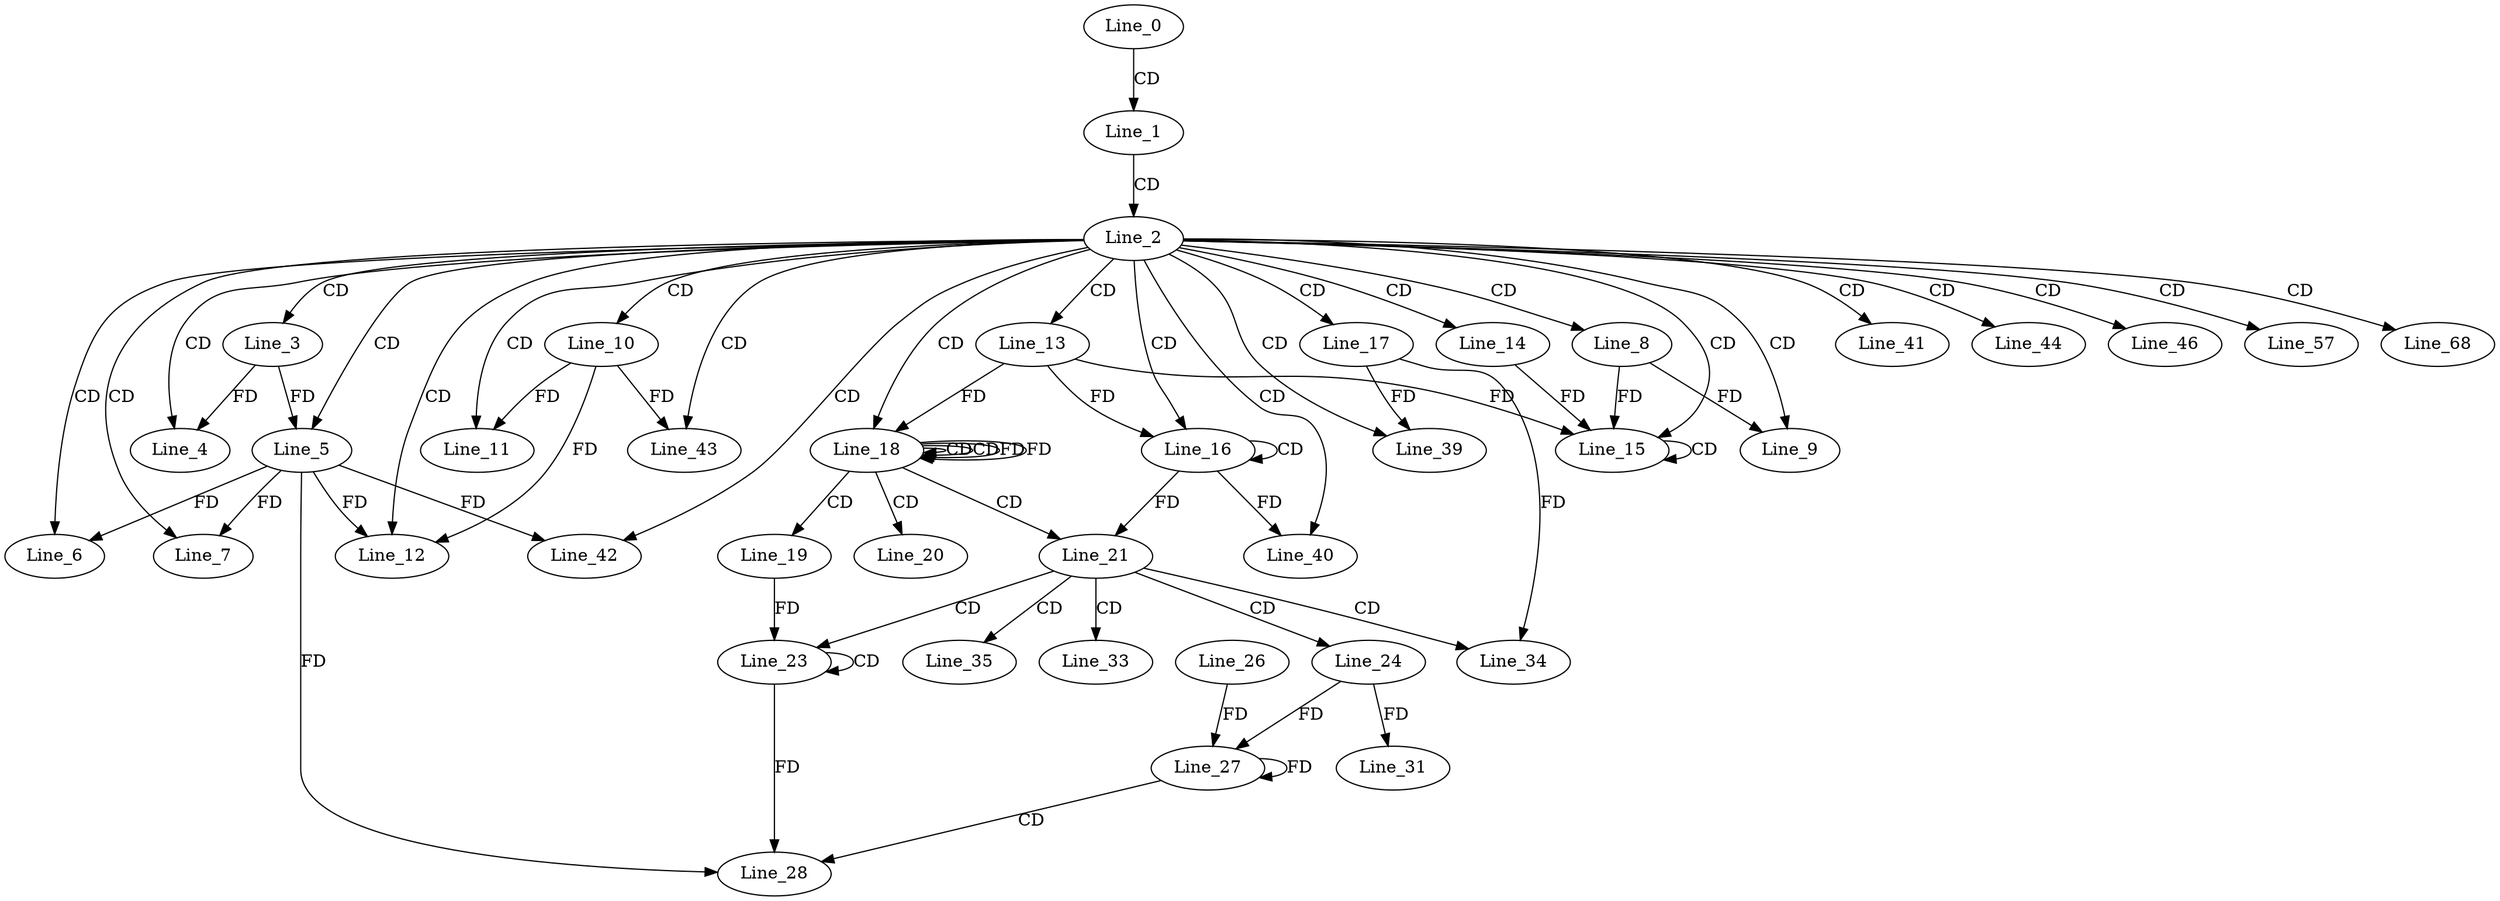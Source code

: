 digraph G {
  Line_0;
  Line_1;
  Line_2;
  Line_3;
  Line_4;
  Line_5;
  Line_5;
  Line_6;
  Line_7;
  Line_8;
  Line_9;
  Line_10;
  Line_11;
  Line_12;
  Line_13;
  Line_14;
  Line_15;
  Line_15;
  Line_16;
  Line_16;
  Line_17;
  Line_18;
  Line_18;
  Line_18;
  Line_19;
  Line_20;
  Line_21;
  Line_21;
  Line_23;
  Line_23;
  Line_23;
  Line_23;
  Line_24;
  Line_27;
  Line_26;
  Line_27;
  Line_27;
  Line_28;
  Line_31;
  Line_33;
  Line_34;
  Line_35;
  Line_39;
  Line_40;
  Line_41;
  Line_42;
  Line_43;
  Line_44;
  Line_46;
  Line_57;
  Line_68;
  Line_0 -> Line_1 [ label="CD" ];
  Line_1 -> Line_2 [ label="CD" ];
  Line_2 -> Line_3 [ label="CD" ];
  Line_2 -> Line_4 [ label="CD" ];
  Line_3 -> Line_4 [ label="FD" ];
  Line_2 -> Line_5 [ label="CD" ];
  Line_3 -> Line_5 [ label="FD" ];
  Line_2 -> Line_6 [ label="CD" ];
  Line_5 -> Line_6 [ label="FD" ];
  Line_2 -> Line_7 [ label="CD" ];
  Line_5 -> Line_7 [ label="FD" ];
  Line_2 -> Line_8 [ label="CD" ];
  Line_2 -> Line_9 [ label="CD" ];
  Line_8 -> Line_9 [ label="FD" ];
  Line_2 -> Line_10 [ label="CD" ];
  Line_2 -> Line_11 [ label="CD" ];
  Line_10 -> Line_11 [ label="FD" ];
  Line_2 -> Line_12 [ label="CD" ];
  Line_5 -> Line_12 [ label="FD" ];
  Line_10 -> Line_12 [ label="FD" ];
  Line_2 -> Line_13 [ label="CD" ];
  Line_2 -> Line_14 [ label="CD" ];
  Line_2 -> Line_15 [ label="CD" ];
  Line_15 -> Line_15 [ label="CD" ];
  Line_8 -> Line_15 [ label="FD" ];
  Line_13 -> Line_15 [ label="FD" ];
  Line_14 -> Line_15 [ label="FD" ];
  Line_2 -> Line_16 [ label="CD" ];
  Line_16 -> Line_16 [ label="CD" ];
  Line_13 -> Line_16 [ label="FD" ];
  Line_2 -> Line_17 [ label="CD" ];
  Line_2 -> Line_18 [ label="CD" ];
  Line_18 -> Line_18 [ label="CD" ];
  Line_13 -> Line_18 [ label="FD" ];
  Line_18 -> Line_18 [ label="CD" ];
  Line_18 -> Line_18 [ label="FD" ];
  Line_18 -> Line_19 [ label="CD" ];
  Line_18 -> Line_20 [ label="CD" ];
  Line_18 -> Line_21 [ label="CD" ];
  Line_16 -> Line_21 [ label="FD" ];
  Line_21 -> Line_23 [ label="CD" ];
  Line_23 -> Line_23 [ label="CD" ];
  Line_19 -> Line_23 [ label="FD" ];
  Line_21 -> Line_24 [ label="CD" ];
  Line_27 -> Line_27 [ label="FD" ];
  Line_26 -> Line_27 [ label="FD" ];
  Line_24 -> Line_27 [ label="FD" ];
  Line_27 -> Line_28 [ label="CD" ];
  Line_5 -> Line_28 [ label="FD" ];
  Line_23 -> Line_28 [ label="FD" ];
  Line_24 -> Line_31 [ label="FD" ];
  Line_21 -> Line_33 [ label="CD" ];
  Line_21 -> Line_34 [ label="CD" ];
  Line_17 -> Line_34 [ label="FD" ];
  Line_21 -> Line_35 [ label="CD" ];
  Line_2 -> Line_39 [ label="CD" ];
  Line_17 -> Line_39 [ label="FD" ];
  Line_2 -> Line_40 [ label="CD" ];
  Line_16 -> Line_40 [ label="FD" ];
  Line_2 -> Line_41 [ label="CD" ];
  Line_2 -> Line_42 [ label="CD" ];
  Line_5 -> Line_42 [ label="FD" ];
  Line_2 -> Line_43 [ label="CD" ];
  Line_10 -> Line_43 [ label="FD" ];
  Line_2 -> Line_44 [ label="CD" ];
  Line_2 -> Line_46 [ label="CD" ];
  Line_2 -> Line_57 [ label="CD" ];
  Line_2 -> Line_68 [ label="CD" ];
  Line_18 -> Line_18 [ label="FD" ];
}
